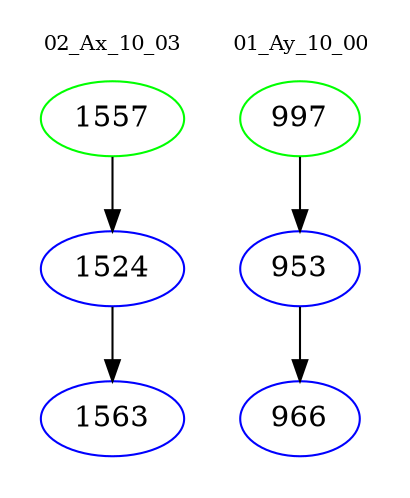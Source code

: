 digraph{
subgraph cluster_0 {
color = white
label = "02_Ax_10_03";
fontsize=10;
T0_1557 [label="1557", color="green"]
T0_1557 -> T0_1524 [color="black"]
T0_1524 [label="1524", color="blue"]
T0_1524 -> T0_1563 [color="black"]
T0_1563 [label="1563", color="blue"]
}
subgraph cluster_1 {
color = white
label = "01_Ay_10_00";
fontsize=10;
T1_997 [label="997", color="green"]
T1_997 -> T1_953 [color="black"]
T1_953 [label="953", color="blue"]
T1_953 -> T1_966 [color="black"]
T1_966 [label="966", color="blue"]
}
}
